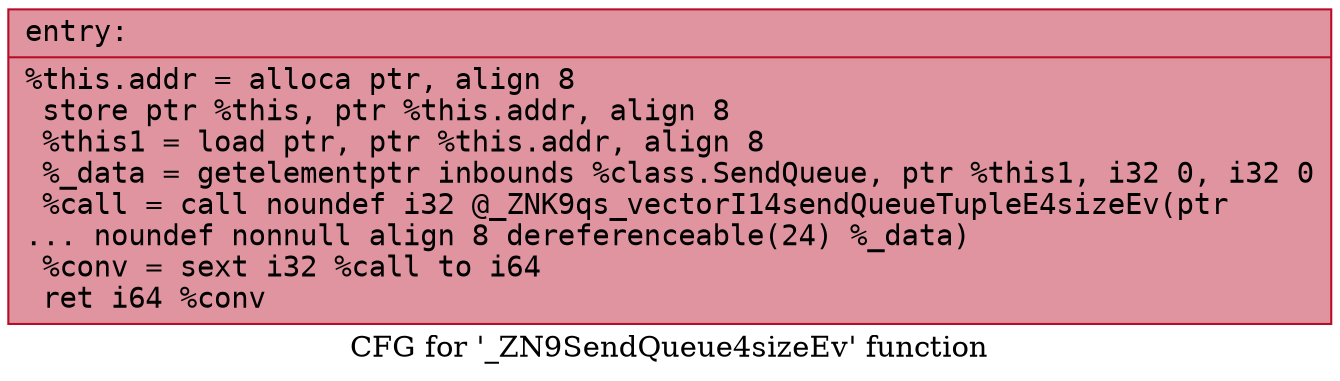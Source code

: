 digraph "CFG for '_ZN9SendQueue4sizeEv' function" {
	label="CFG for '_ZN9SendQueue4sizeEv' function";

	Node0x55deda38f5d0 [shape=record,color="#b70d28ff", style=filled, fillcolor="#b70d2870" fontname="Courier",label="{entry:\l|  %this.addr = alloca ptr, align 8\l  store ptr %this, ptr %this.addr, align 8\l  %this1 = load ptr, ptr %this.addr, align 8\l  %_data = getelementptr inbounds %class.SendQueue, ptr %this1, i32 0, i32 0\l  %call = call noundef i32 @_ZNK9qs_vectorI14sendQueueTupleE4sizeEv(ptr\l... noundef nonnull align 8 dereferenceable(24) %_data)\l  %conv = sext i32 %call to i64\l  ret i64 %conv\l}"];
}
